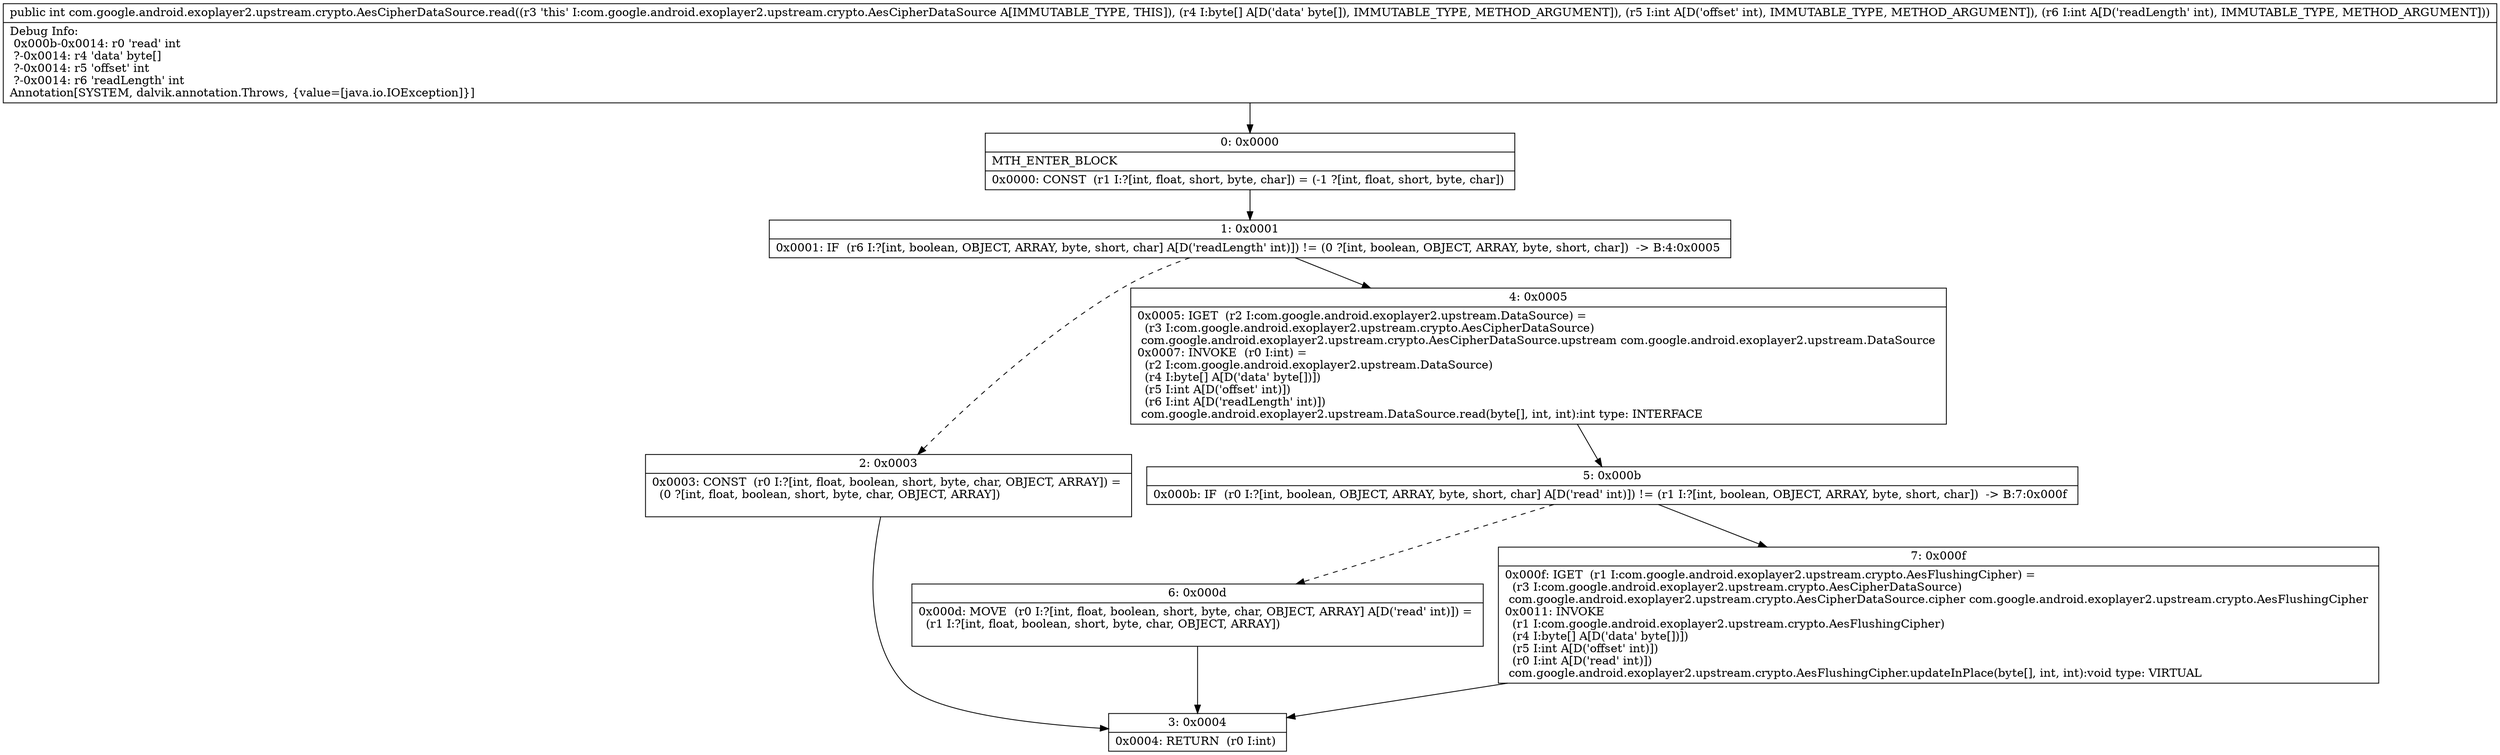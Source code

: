 digraph "CFG forcom.google.android.exoplayer2.upstream.crypto.AesCipherDataSource.read([BII)I" {
Node_0 [shape=record,label="{0\:\ 0x0000|MTH_ENTER_BLOCK\l|0x0000: CONST  (r1 I:?[int, float, short, byte, char]) = (\-1 ?[int, float, short, byte, char]) \l}"];
Node_1 [shape=record,label="{1\:\ 0x0001|0x0001: IF  (r6 I:?[int, boolean, OBJECT, ARRAY, byte, short, char] A[D('readLength' int)]) != (0 ?[int, boolean, OBJECT, ARRAY, byte, short, char])  \-\> B:4:0x0005 \l}"];
Node_2 [shape=record,label="{2\:\ 0x0003|0x0003: CONST  (r0 I:?[int, float, boolean, short, byte, char, OBJECT, ARRAY]) = \l  (0 ?[int, float, boolean, short, byte, char, OBJECT, ARRAY])\l \l}"];
Node_3 [shape=record,label="{3\:\ 0x0004|0x0004: RETURN  (r0 I:int) \l}"];
Node_4 [shape=record,label="{4\:\ 0x0005|0x0005: IGET  (r2 I:com.google.android.exoplayer2.upstream.DataSource) = \l  (r3 I:com.google.android.exoplayer2.upstream.crypto.AesCipherDataSource)\l com.google.android.exoplayer2.upstream.crypto.AesCipherDataSource.upstream com.google.android.exoplayer2.upstream.DataSource \l0x0007: INVOKE  (r0 I:int) = \l  (r2 I:com.google.android.exoplayer2.upstream.DataSource)\l  (r4 I:byte[] A[D('data' byte[])])\l  (r5 I:int A[D('offset' int)])\l  (r6 I:int A[D('readLength' int)])\l com.google.android.exoplayer2.upstream.DataSource.read(byte[], int, int):int type: INTERFACE \l}"];
Node_5 [shape=record,label="{5\:\ 0x000b|0x000b: IF  (r0 I:?[int, boolean, OBJECT, ARRAY, byte, short, char] A[D('read' int)]) != (r1 I:?[int, boolean, OBJECT, ARRAY, byte, short, char])  \-\> B:7:0x000f \l}"];
Node_6 [shape=record,label="{6\:\ 0x000d|0x000d: MOVE  (r0 I:?[int, float, boolean, short, byte, char, OBJECT, ARRAY] A[D('read' int)]) = \l  (r1 I:?[int, float, boolean, short, byte, char, OBJECT, ARRAY])\l \l}"];
Node_7 [shape=record,label="{7\:\ 0x000f|0x000f: IGET  (r1 I:com.google.android.exoplayer2.upstream.crypto.AesFlushingCipher) = \l  (r3 I:com.google.android.exoplayer2.upstream.crypto.AesCipherDataSource)\l com.google.android.exoplayer2.upstream.crypto.AesCipherDataSource.cipher com.google.android.exoplayer2.upstream.crypto.AesFlushingCipher \l0x0011: INVOKE  \l  (r1 I:com.google.android.exoplayer2.upstream.crypto.AesFlushingCipher)\l  (r4 I:byte[] A[D('data' byte[])])\l  (r5 I:int A[D('offset' int)])\l  (r0 I:int A[D('read' int)])\l com.google.android.exoplayer2.upstream.crypto.AesFlushingCipher.updateInPlace(byte[], int, int):void type: VIRTUAL \l}"];
MethodNode[shape=record,label="{public int com.google.android.exoplayer2.upstream.crypto.AesCipherDataSource.read((r3 'this' I:com.google.android.exoplayer2.upstream.crypto.AesCipherDataSource A[IMMUTABLE_TYPE, THIS]), (r4 I:byte[] A[D('data' byte[]), IMMUTABLE_TYPE, METHOD_ARGUMENT]), (r5 I:int A[D('offset' int), IMMUTABLE_TYPE, METHOD_ARGUMENT]), (r6 I:int A[D('readLength' int), IMMUTABLE_TYPE, METHOD_ARGUMENT]))  | Debug Info:\l  0x000b\-0x0014: r0 'read' int\l  ?\-0x0014: r4 'data' byte[]\l  ?\-0x0014: r5 'offset' int\l  ?\-0x0014: r6 'readLength' int\lAnnotation[SYSTEM, dalvik.annotation.Throws, \{value=[java.io.IOException]\}]\l}"];
MethodNode -> Node_0;
Node_0 -> Node_1;
Node_1 -> Node_2[style=dashed];
Node_1 -> Node_4;
Node_2 -> Node_3;
Node_4 -> Node_5;
Node_5 -> Node_6[style=dashed];
Node_5 -> Node_7;
Node_6 -> Node_3;
Node_7 -> Node_3;
}

